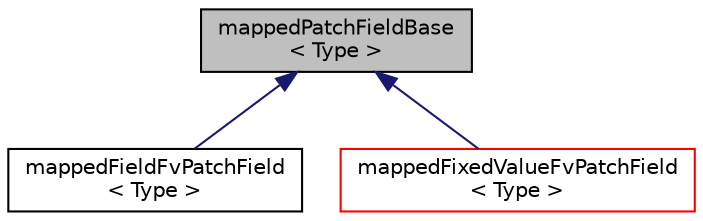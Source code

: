 digraph "mappedPatchFieldBase&lt; Type &gt;"
{
  bgcolor="transparent";
  edge [fontname="Helvetica",fontsize="10",labelfontname="Helvetica",labelfontsize="10"];
  node [fontname="Helvetica",fontsize="10",shape=record];
  Node1 [label="mappedPatchFieldBase\l\< Type \>",height=0.2,width=0.4,color="black", fillcolor="grey75", style="filled", fontcolor="black"];
  Node1 -> Node2 [dir="back",color="midnightblue",fontsize="10",style="solid",fontname="Helvetica"];
  Node2 [label="mappedFieldFvPatchField\l\< Type \>",height=0.2,width=0.4,color="black",URL="$a01444.html",tooltip="This boundary condition provides a self-contained version of the mapped condition. It does not use information on the patch; instead it holds thr data locally. "];
  Node1 -> Node3 [dir="back",color="midnightblue",fontsize="10",style="solid",fontname="Helvetica"];
  Node3 [label="mappedFixedValueFvPatchField\l\< Type \>",height=0.2,width=0.4,color="red",URL="$a01447.html",tooltip="This boundary condition maps the value at a set of cells or patch faces back to *this. "];
}
